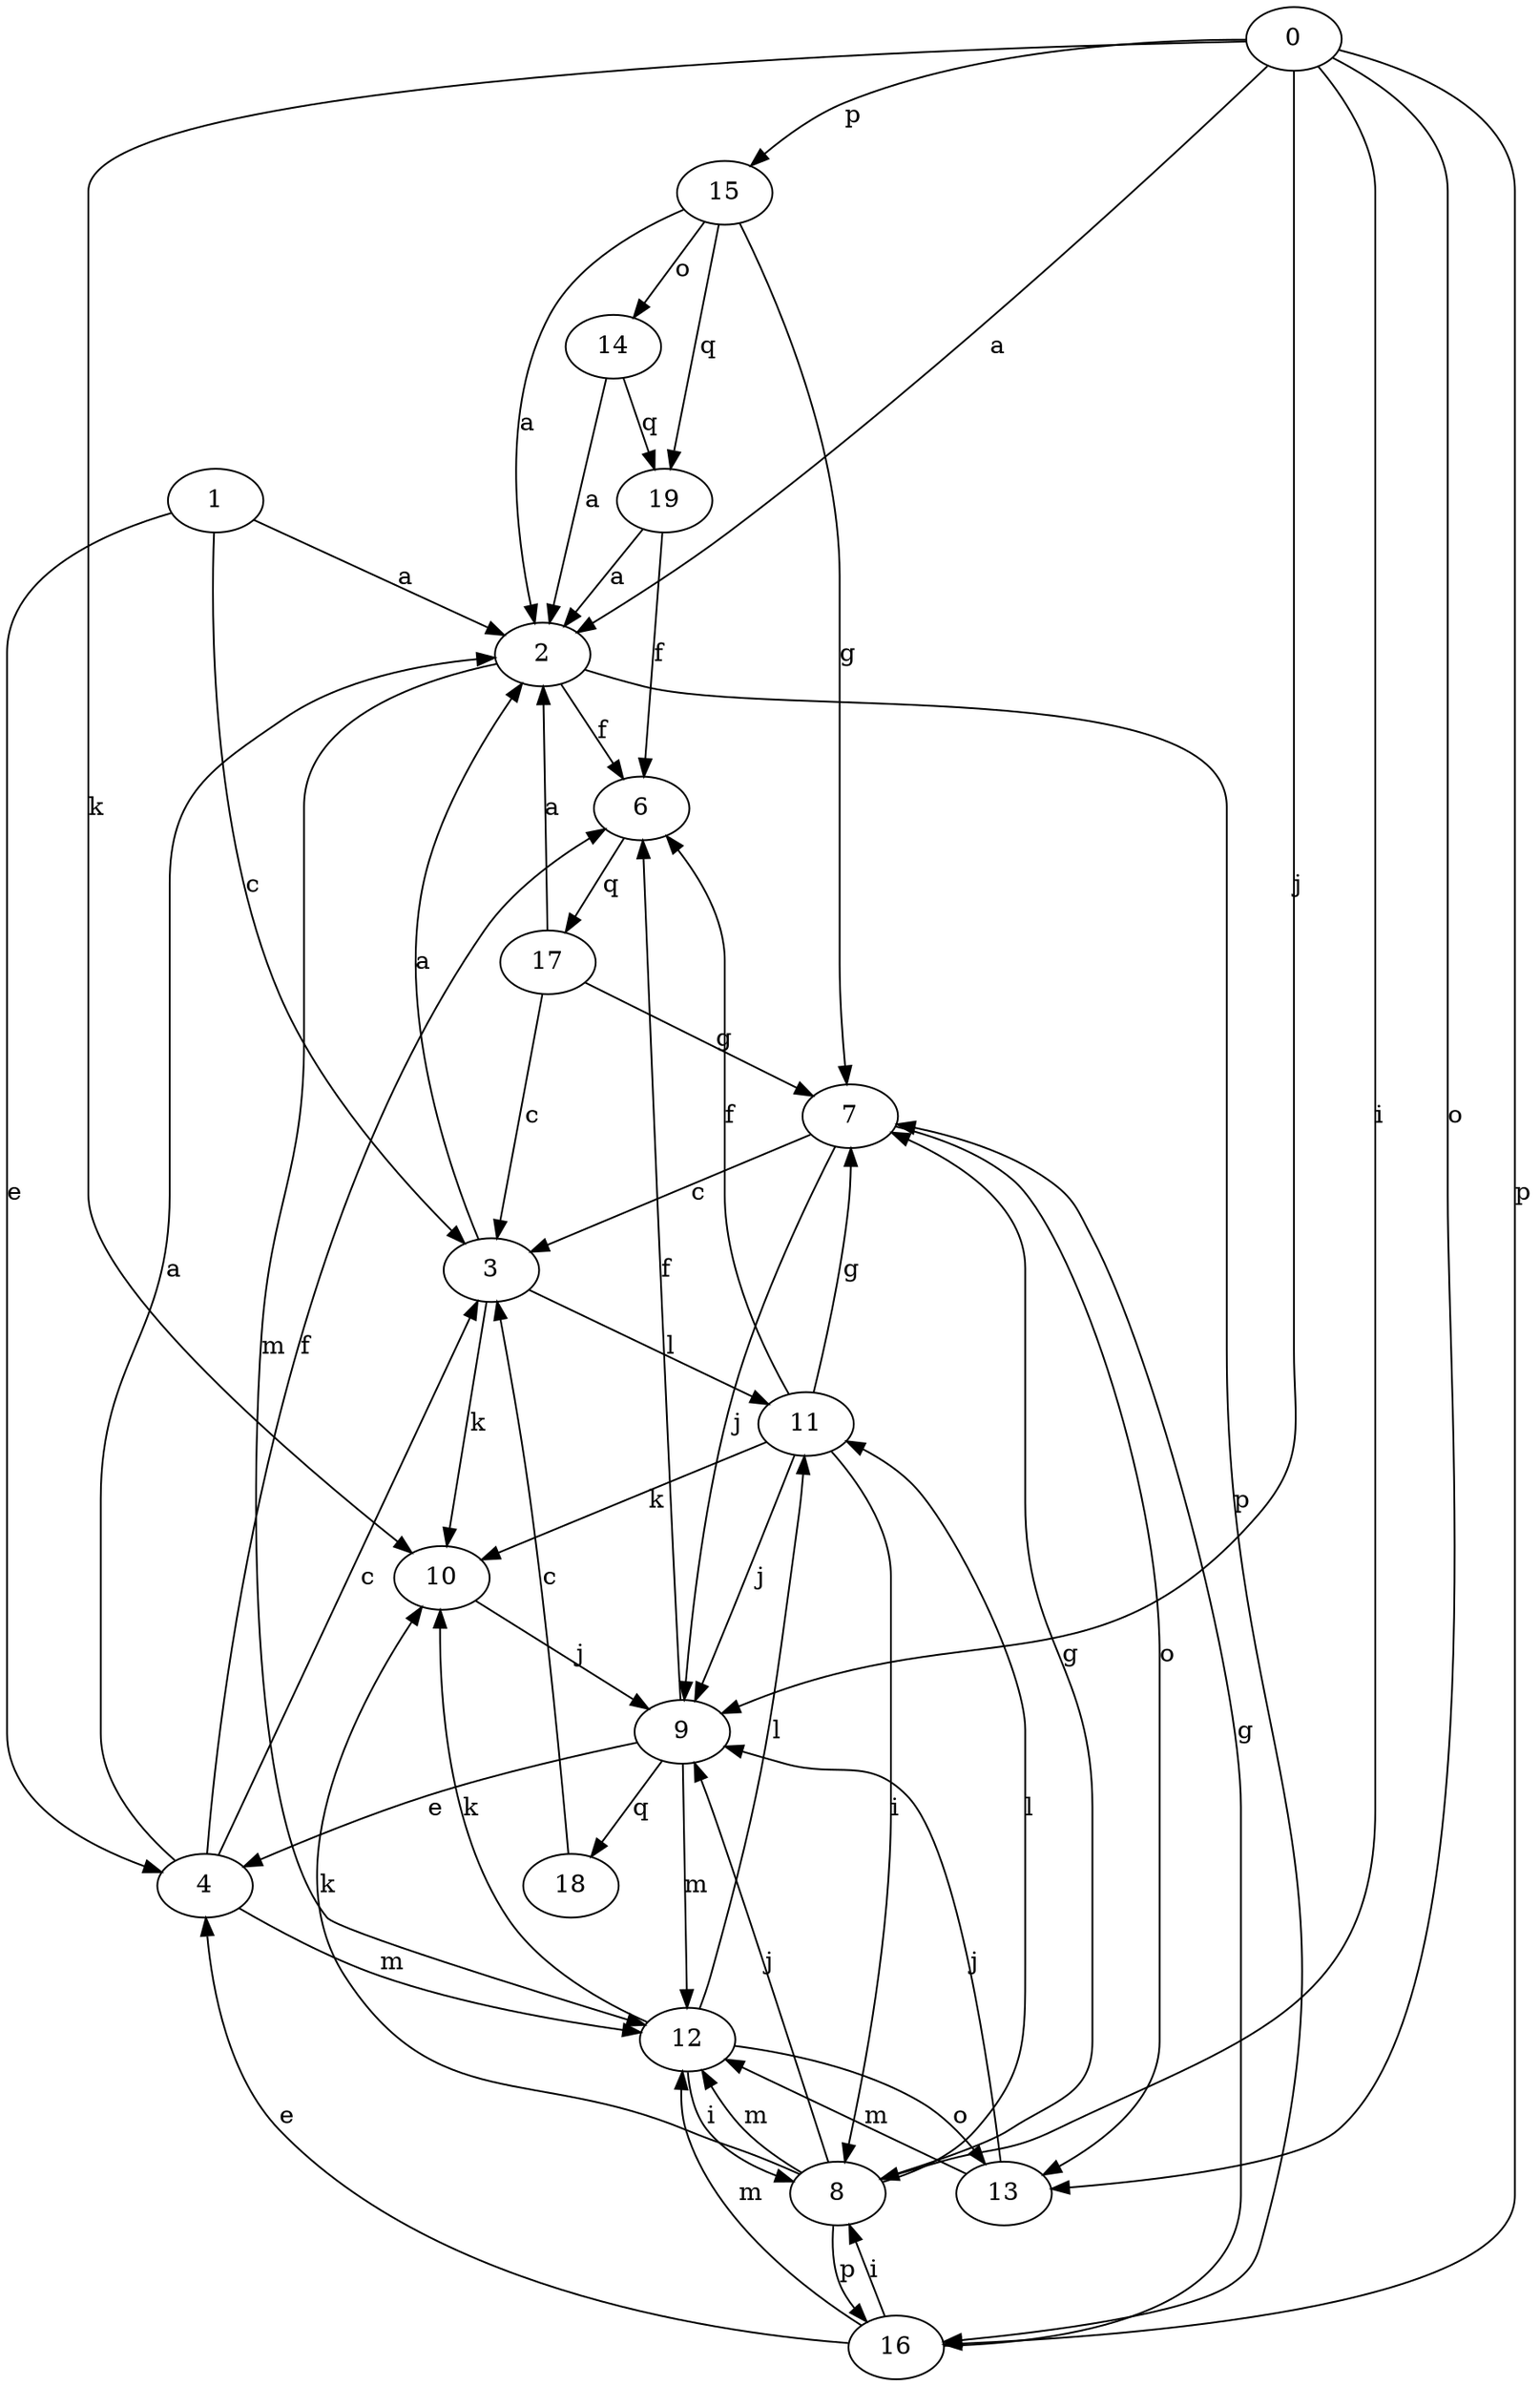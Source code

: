 strict digraph  {
0;
1;
2;
3;
4;
6;
7;
8;
9;
10;
11;
12;
13;
14;
15;
16;
17;
18;
19;
0 -> 2  [label=a];
0 -> 8  [label=i];
0 -> 9  [label=j];
0 -> 10  [label=k];
0 -> 13  [label=o];
0 -> 15  [label=p];
0 -> 16  [label=p];
1 -> 2  [label=a];
1 -> 3  [label=c];
1 -> 4  [label=e];
2 -> 6  [label=f];
2 -> 12  [label=m];
2 -> 16  [label=p];
3 -> 2  [label=a];
3 -> 10  [label=k];
3 -> 11  [label=l];
4 -> 2  [label=a];
4 -> 3  [label=c];
4 -> 6  [label=f];
4 -> 12  [label=m];
6 -> 17  [label=q];
7 -> 3  [label=c];
7 -> 9  [label=j];
7 -> 13  [label=o];
8 -> 7  [label=g];
8 -> 9  [label=j];
8 -> 10  [label=k];
8 -> 11  [label=l];
8 -> 12  [label=m];
8 -> 16  [label=p];
9 -> 4  [label=e];
9 -> 6  [label=f];
9 -> 12  [label=m];
9 -> 18  [label=q];
10 -> 9  [label=j];
11 -> 6  [label=f];
11 -> 7  [label=g];
11 -> 8  [label=i];
11 -> 9  [label=j];
11 -> 10  [label=k];
12 -> 8  [label=i];
12 -> 10  [label=k];
12 -> 11  [label=l];
12 -> 13  [label=o];
13 -> 9  [label=j];
13 -> 12  [label=m];
14 -> 2  [label=a];
14 -> 19  [label=q];
15 -> 2  [label=a];
15 -> 7  [label=g];
15 -> 14  [label=o];
15 -> 19  [label=q];
16 -> 4  [label=e];
16 -> 7  [label=g];
16 -> 8  [label=i];
16 -> 12  [label=m];
17 -> 2  [label=a];
17 -> 3  [label=c];
17 -> 7  [label=g];
18 -> 3  [label=c];
19 -> 2  [label=a];
19 -> 6  [label=f];
}
